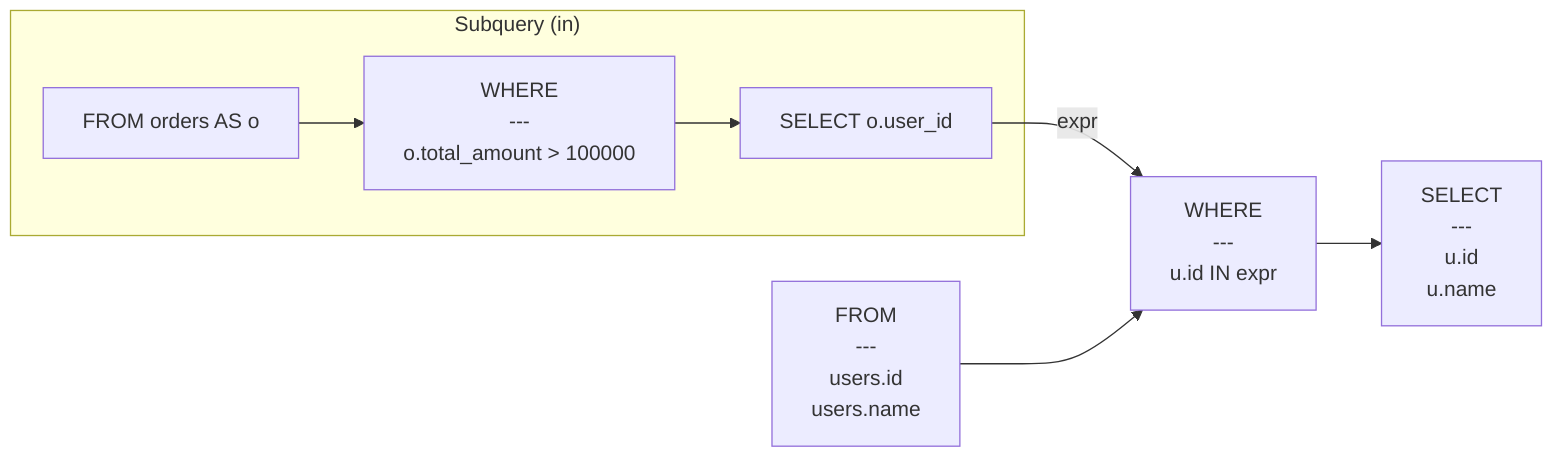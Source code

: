 flowchart LR
    node_0["FROM<br/>---<br/>users.id<br/>users.name"]
    node_1["WHERE<br/>---<br/>u.id IN expr"]
    subgraph subquery_node_2 ["Subquery (in)"]
        direction TB
        subq_0_node_0[FROM orders AS o]
        subq_0_node_1["WHERE<br/>---<br/>o.total_amount &gt; 100000"]
        subq_0_node_2["SELECT o.user_id"]
        subq_0_node_0 --> subq_0_node_1
        subq_0_node_1 --> subq_0_node_2
    end
    subq_0_node_2 -->|expr| node_1
    node_3["SELECT<br/>---<br/>u.id<br/>u.name"]
    node_0 --> node_1
    node_1 --> node_3
